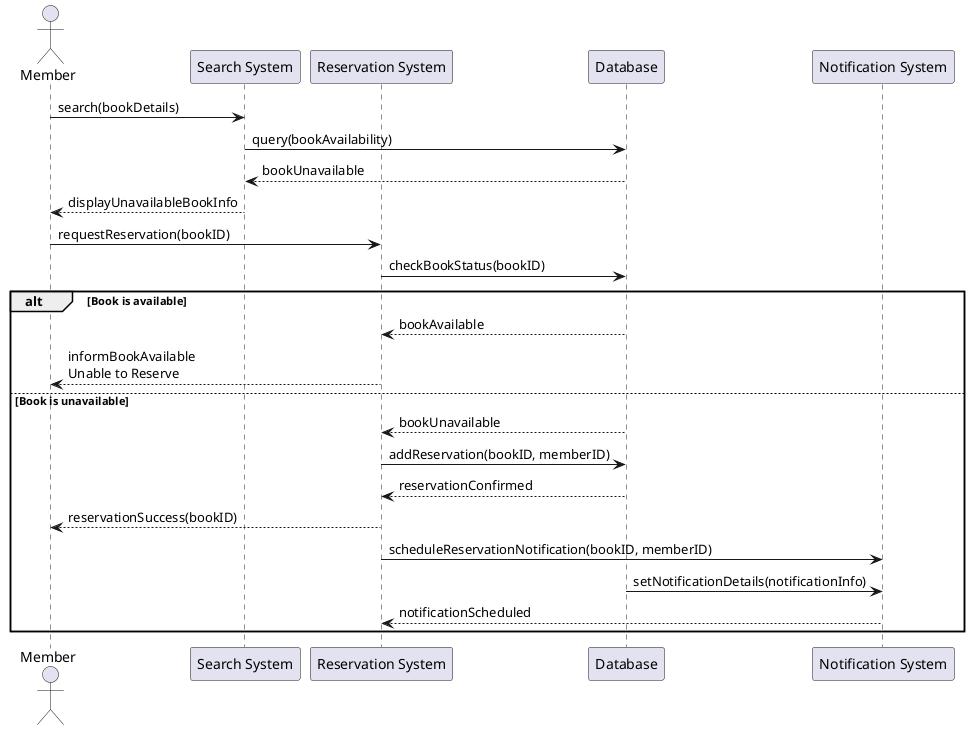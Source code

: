 @startuml
actor Member
participant "Search System" as Search
participant "Reservation System" as Reserve
participant "Database" as DB
participant "Notification System" as Notify

Member -> Search : search(bookDetails)
Search -> DB : query(bookAvailability)
DB --> Search : bookUnavailable
Search --> Member : displayUnavailableBookInfo

Member -> Reserve : requestReservation(bookID)
Reserve -> DB : checkBookStatus(bookID)
alt Book is available
  DB --> Reserve : bookAvailable
  Reserve --> Member : informBookAvailable\nUnable to Reserve
else Book is unavailable
  DB --> Reserve : bookUnavailable
  Reserve -> DB : addReservation(bookID, memberID)
  DB --> Reserve : reservationConfirmed
  Reserve --> Member : reservationSuccess(bookID)
  Reserve -> Notify : scheduleReservationNotification(bookID, memberID)
  DB -> Notify : setNotificationDetails(notificationInfo)
  Notify --> Reserve : notificationScheduled
end

@enduml